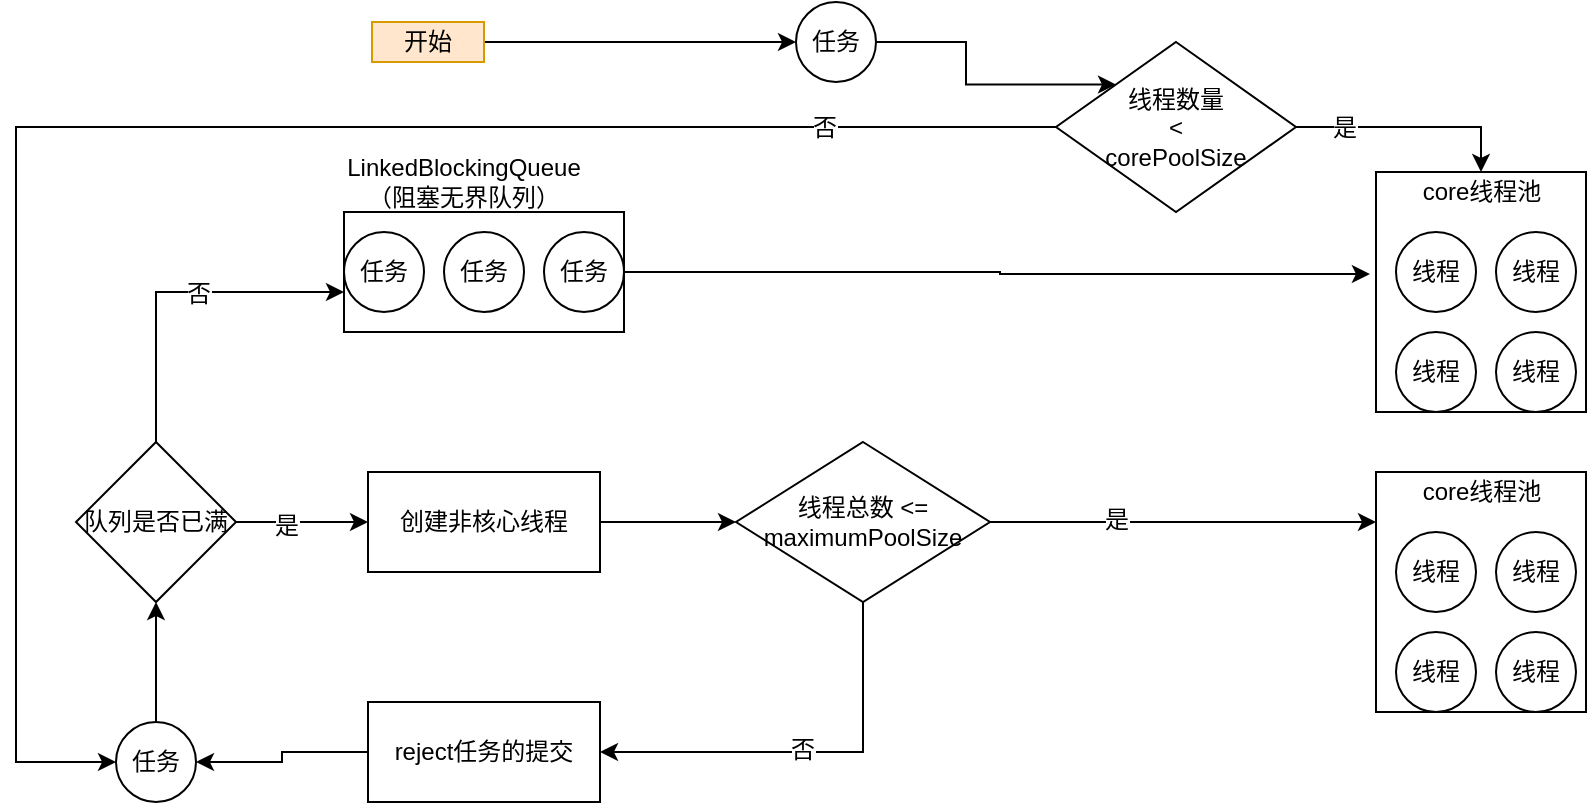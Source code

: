 <mxfile version="12.2.9" type="github" pages="1">
  <diagram id="1mVX_7mcW8gunhQvVgDO" name="第 1 页">
    <mxGraphModel dx="1422" dy="713" grid="1" gridSize="10" guides="1" tooltips="1" connect="1" arrows="1" fold="1" page="1" pageScale="1" pageWidth="827" pageHeight="1169" math="0" shadow="0">
      <root>
        <mxCell id="0"/>
        <mxCell id="1" parent="0"/>
        <mxCell id="MR53GJpDOVaV-Gg2l7jO-1" value="" style="rounded=0;whiteSpace=wrap;html=1;" vertex="1" parent="1">
          <mxGeometry x="690" y="85" width="105" height="120" as="geometry"/>
        </mxCell>
        <mxCell id="MR53GJpDOVaV-Gg2l7jO-2" value="线程" style="ellipse;whiteSpace=wrap;html=1;aspect=fixed;" vertex="1" parent="1">
          <mxGeometry x="700" y="115" width="40" height="40" as="geometry"/>
        </mxCell>
        <mxCell id="MR53GJpDOVaV-Gg2l7jO-3" value="线程" style="ellipse;whiteSpace=wrap;html=1;aspect=fixed;" vertex="1" parent="1">
          <mxGeometry x="750" y="115" width="40" height="40" as="geometry"/>
        </mxCell>
        <mxCell id="MR53GJpDOVaV-Gg2l7jO-5" value="线程" style="ellipse;whiteSpace=wrap;html=1;aspect=fixed;" vertex="1" parent="1">
          <mxGeometry x="700" y="165" width="40" height="40" as="geometry"/>
        </mxCell>
        <mxCell id="MR53GJpDOVaV-Gg2l7jO-6" value="线程" style="ellipse;whiteSpace=wrap;html=1;aspect=fixed;" vertex="1" parent="1">
          <mxGeometry x="750" y="165" width="40" height="40" as="geometry"/>
        </mxCell>
        <mxCell id="MR53GJpDOVaV-Gg2l7jO-7" value="core线程池" style="text;html=1;strokeColor=none;fillColor=none;align=center;verticalAlign=middle;whiteSpace=wrap;rounded=0;" vertex="1" parent="1">
          <mxGeometry x="702.5" y="85" width="80" height="20" as="geometry"/>
        </mxCell>
        <mxCell id="MR53GJpDOVaV-Gg2l7jO-14" value="" style="rounded=0;whiteSpace=wrap;html=1;" vertex="1" parent="1">
          <mxGeometry x="690" y="235" width="105" height="120" as="geometry"/>
        </mxCell>
        <mxCell id="MR53GJpDOVaV-Gg2l7jO-15" value="线程" style="ellipse;whiteSpace=wrap;html=1;aspect=fixed;" vertex="1" parent="1">
          <mxGeometry x="700" y="265" width="40" height="40" as="geometry"/>
        </mxCell>
        <mxCell id="MR53GJpDOVaV-Gg2l7jO-16" value="线程" style="ellipse;whiteSpace=wrap;html=1;aspect=fixed;" vertex="1" parent="1">
          <mxGeometry x="750" y="265" width="40" height="40" as="geometry"/>
        </mxCell>
        <mxCell id="MR53GJpDOVaV-Gg2l7jO-17" value="线程" style="ellipse;whiteSpace=wrap;html=1;aspect=fixed;" vertex="1" parent="1">
          <mxGeometry x="700" y="315" width="40" height="40" as="geometry"/>
        </mxCell>
        <mxCell id="MR53GJpDOVaV-Gg2l7jO-18" value="线程" style="ellipse;whiteSpace=wrap;html=1;aspect=fixed;" vertex="1" parent="1">
          <mxGeometry x="750" y="315" width="40" height="40" as="geometry"/>
        </mxCell>
        <mxCell id="MR53GJpDOVaV-Gg2l7jO-19" value="core线程池" style="text;html=1;strokeColor=none;fillColor=none;align=center;verticalAlign=middle;whiteSpace=wrap;rounded=0;" vertex="1" parent="1">
          <mxGeometry x="702.5" y="235" width="80" height="20" as="geometry"/>
        </mxCell>
        <mxCell id="MR53GJpDOVaV-Gg2l7jO-22" style="edgeStyle=orthogonalEdgeStyle;rounded=0;orthogonalLoop=1;jettySize=auto;html=1;entryX=0.5;entryY=1;entryDx=0;entryDy=0;" edge="1" parent="1" source="MR53GJpDOVaV-Gg2l7jO-20" target="MR53GJpDOVaV-Gg2l7jO-21">
          <mxGeometry relative="1" as="geometry"/>
        </mxCell>
        <mxCell id="MR53GJpDOVaV-Gg2l7jO-20" value="任务" style="ellipse;whiteSpace=wrap;html=1;aspect=fixed;" vertex="1" parent="1">
          <mxGeometry x="60" y="360" width="40" height="40" as="geometry"/>
        </mxCell>
        <mxCell id="MR53GJpDOVaV-Gg2l7jO-29" style="edgeStyle=orthogonalEdgeStyle;rounded=0;orthogonalLoop=1;jettySize=auto;html=1;entryX=0;entryY=0.75;entryDx=0;entryDy=0;entryPerimeter=0;exitX=0.5;exitY=0;exitDx=0;exitDy=0;" edge="1" parent="1" source="MR53GJpDOVaV-Gg2l7jO-21" target="MR53GJpDOVaV-Gg2l7jO-25">
          <mxGeometry relative="1" as="geometry"/>
        </mxCell>
        <mxCell id="MR53GJpDOVaV-Gg2l7jO-30" value="否" style="text;html=1;align=center;verticalAlign=middle;resizable=0;points=[];;labelBackgroundColor=#ffffff;" vertex="1" connectable="0" parent="MR53GJpDOVaV-Gg2l7jO-29">
          <mxGeometry x="0.129" y="-1" relative="1" as="geometry">
            <mxPoint as="offset"/>
          </mxGeometry>
        </mxCell>
        <mxCell id="MR53GJpDOVaV-Gg2l7jO-32" style="edgeStyle=orthogonalEdgeStyle;rounded=0;orthogonalLoop=1;jettySize=auto;html=1;entryX=0;entryY=0.5;entryDx=0;entryDy=0;" edge="1" parent="1" source="MR53GJpDOVaV-Gg2l7jO-21" target="MR53GJpDOVaV-Gg2l7jO-31">
          <mxGeometry relative="1" as="geometry"/>
        </mxCell>
        <mxCell id="MR53GJpDOVaV-Gg2l7jO-33" value="是" style="text;html=1;align=center;verticalAlign=middle;resizable=0;points=[];;labelBackgroundColor=#ffffff;" vertex="1" connectable="0" parent="MR53GJpDOVaV-Gg2l7jO-32">
          <mxGeometry x="-0.236" y="-2" relative="1" as="geometry">
            <mxPoint as="offset"/>
          </mxGeometry>
        </mxCell>
        <mxCell id="MR53GJpDOVaV-Gg2l7jO-21" value="队列是否已满" style="rhombus;whiteSpace=wrap;html=1;" vertex="1" parent="1">
          <mxGeometry x="40" y="220" width="80" height="80" as="geometry"/>
        </mxCell>
        <mxCell id="MR53GJpDOVaV-Gg2l7jO-34" style="edgeStyle=orthogonalEdgeStyle;rounded=0;orthogonalLoop=1;jettySize=auto;html=1;entryX=-0.029;entryY=0.425;entryDx=0;entryDy=0;entryPerimeter=0;" edge="1" parent="1" source="MR53GJpDOVaV-Gg2l7jO-23" target="MR53GJpDOVaV-Gg2l7jO-1">
          <mxGeometry relative="1" as="geometry"/>
        </mxCell>
        <mxCell id="MR53GJpDOVaV-Gg2l7jO-23" value="" style="rounded=0;whiteSpace=wrap;html=1;" vertex="1" parent="1">
          <mxGeometry x="174" y="105" width="140" height="60" as="geometry"/>
        </mxCell>
        <mxCell id="MR53GJpDOVaV-Gg2l7jO-25" value="任务" style="ellipse;whiteSpace=wrap;html=1;aspect=fixed;" vertex="1" parent="1">
          <mxGeometry x="174" y="115" width="40" height="40" as="geometry"/>
        </mxCell>
        <mxCell id="MR53GJpDOVaV-Gg2l7jO-26" value="任务" style="ellipse;whiteSpace=wrap;html=1;aspect=fixed;" vertex="1" parent="1">
          <mxGeometry x="224" y="115" width="40" height="40" as="geometry"/>
        </mxCell>
        <mxCell id="MR53GJpDOVaV-Gg2l7jO-27" value="任务" style="ellipse;whiteSpace=wrap;html=1;aspect=fixed;" vertex="1" parent="1">
          <mxGeometry x="274" y="115" width="40" height="40" as="geometry"/>
        </mxCell>
        <mxCell id="MR53GJpDOVaV-Gg2l7jO-28" value="LinkedBlockingQueue&lt;br&gt;（阻塞无界队列）" style="text;html=1;strokeColor=none;fillColor=none;align=center;verticalAlign=middle;whiteSpace=wrap;rounded=0;" vertex="1" parent="1">
          <mxGeometry x="154" y="85" width="160" height="10" as="geometry"/>
        </mxCell>
        <mxCell id="MR53GJpDOVaV-Gg2l7jO-38" style="edgeStyle=orthogonalEdgeStyle;rounded=0;orthogonalLoop=1;jettySize=auto;html=1;" edge="1" parent="1" source="MR53GJpDOVaV-Gg2l7jO-31" target="MR53GJpDOVaV-Gg2l7jO-35">
          <mxGeometry relative="1" as="geometry"/>
        </mxCell>
        <mxCell id="MR53GJpDOVaV-Gg2l7jO-31" value="创建非核心线程" style="rounded=0;whiteSpace=wrap;html=1;" vertex="1" parent="1">
          <mxGeometry x="186" y="235" width="116" height="50" as="geometry"/>
        </mxCell>
        <mxCell id="MR53GJpDOVaV-Gg2l7jO-36" style="edgeStyle=orthogonalEdgeStyle;rounded=0;orthogonalLoop=1;jettySize=auto;html=1;" edge="1" parent="1" source="MR53GJpDOVaV-Gg2l7jO-35">
          <mxGeometry relative="1" as="geometry">
            <mxPoint x="690" y="260" as="targetPoint"/>
          </mxGeometry>
        </mxCell>
        <mxCell id="MR53GJpDOVaV-Gg2l7jO-37" value="是" style="text;html=1;align=center;verticalAlign=middle;resizable=0;points=[];;labelBackgroundColor=#ffffff;" vertex="1" connectable="0" parent="MR53GJpDOVaV-Gg2l7jO-36">
          <mxGeometry x="-0.347" y="1" relative="1" as="geometry">
            <mxPoint as="offset"/>
          </mxGeometry>
        </mxCell>
        <mxCell id="MR53GJpDOVaV-Gg2l7jO-41" style="edgeStyle=orthogonalEdgeStyle;rounded=0;orthogonalLoop=1;jettySize=auto;html=1;entryX=1;entryY=0.5;entryDx=0;entryDy=0;" edge="1" parent="1" source="MR53GJpDOVaV-Gg2l7jO-35" target="MR53GJpDOVaV-Gg2l7jO-40">
          <mxGeometry relative="1" as="geometry">
            <Array as="points">
              <mxPoint x="434" y="375"/>
            </Array>
          </mxGeometry>
        </mxCell>
        <mxCell id="MR53GJpDOVaV-Gg2l7jO-42" value="否" style="text;html=1;align=center;verticalAlign=middle;resizable=0;points=[];;labelBackgroundColor=#ffffff;" vertex="1" connectable="0" parent="MR53GJpDOVaV-Gg2l7jO-41">
          <mxGeometry x="-0.283" y="-31" relative="1" as="geometry">
            <mxPoint as="offset"/>
          </mxGeometry>
        </mxCell>
        <mxCell id="MR53GJpDOVaV-Gg2l7jO-35" value="线程总数 &amp;lt;= maximumPoolSize" style="rhombus;whiteSpace=wrap;html=1;" vertex="1" parent="1">
          <mxGeometry x="370" y="220" width="127" height="80" as="geometry"/>
        </mxCell>
        <mxCell id="MR53GJpDOVaV-Gg2l7jO-43" style="edgeStyle=orthogonalEdgeStyle;rounded=0;orthogonalLoop=1;jettySize=auto;html=1;entryX=1;entryY=0.5;entryDx=0;entryDy=0;" edge="1" parent="1" source="MR53GJpDOVaV-Gg2l7jO-40" target="MR53GJpDOVaV-Gg2l7jO-20">
          <mxGeometry relative="1" as="geometry"/>
        </mxCell>
        <mxCell id="MR53GJpDOVaV-Gg2l7jO-40" value="reject任务的提交" style="rounded=0;whiteSpace=wrap;html=1;" vertex="1" parent="1">
          <mxGeometry x="186" y="350" width="116" height="50" as="geometry"/>
        </mxCell>
        <mxCell id="MR53GJpDOVaV-Gg2l7jO-46" style="edgeStyle=orthogonalEdgeStyle;rounded=0;orthogonalLoop=1;jettySize=auto;html=1;entryX=0;entryY=0;entryDx=0;entryDy=0;" edge="1" parent="1" source="MR53GJpDOVaV-Gg2l7jO-44" target="MR53GJpDOVaV-Gg2l7jO-45">
          <mxGeometry relative="1" as="geometry"/>
        </mxCell>
        <mxCell id="MR53GJpDOVaV-Gg2l7jO-44" value="任务" style="ellipse;whiteSpace=wrap;html=1;aspect=fixed;" vertex="1" parent="1">
          <mxGeometry x="400" width="40" height="40" as="geometry"/>
        </mxCell>
        <mxCell id="MR53GJpDOVaV-Gg2l7jO-47" style="edgeStyle=orthogonalEdgeStyle;rounded=0;orthogonalLoop=1;jettySize=auto;html=1;entryX=0.5;entryY=0;entryDx=0;entryDy=0;" edge="1" parent="1" source="MR53GJpDOVaV-Gg2l7jO-45" target="MR53GJpDOVaV-Gg2l7jO-7">
          <mxGeometry relative="1" as="geometry"/>
        </mxCell>
        <mxCell id="MR53GJpDOVaV-Gg2l7jO-48" value="是" style="text;html=1;align=center;verticalAlign=middle;resizable=0;points=[];;labelBackgroundColor=#ffffff;" vertex="1" connectable="0" parent="MR53GJpDOVaV-Gg2l7jO-47">
          <mxGeometry x="-0.59" relative="1" as="geometry">
            <mxPoint as="offset"/>
          </mxGeometry>
        </mxCell>
        <mxCell id="MR53GJpDOVaV-Gg2l7jO-49" style="edgeStyle=orthogonalEdgeStyle;rounded=0;orthogonalLoop=1;jettySize=auto;html=1;entryX=0;entryY=0.5;entryDx=0;entryDy=0;" edge="1" parent="1" source="MR53GJpDOVaV-Gg2l7jO-45" target="MR53GJpDOVaV-Gg2l7jO-20">
          <mxGeometry relative="1" as="geometry">
            <Array as="points">
              <mxPoint x="10" y="63"/>
              <mxPoint x="10" y="380"/>
            </Array>
          </mxGeometry>
        </mxCell>
        <mxCell id="MR53GJpDOVaV-Gg2l7jO-50" value="否" style="text;html=1;align=center;verticalAlign=middle;resizable=0;points=[];;labelBackgroundColor=#ffffff;" vertex="1" connectable="0" parent="MR53GJpDOVaV-Gg2l7jO-49">
          <mxGeometry x="-0.739" relative="1" as="geometry">
            <mxPoint as="offset"/>
          </mxGeometry>
        </mxCell>
        <mxCell id="MR53GJpDOVaV-Gg2l7jO-45" value="线程数量&lt;br&gt;&amp;lt;&lt;br&gt;corePoolSize" style="rhombus;whiteSpace=wrap;html=1;" vertex="1" parent="1">
          <mxGeometry x="530" y="20" width="120" height="85" as="geometry"/>
        </mxCell>
        <mxCell id="MR53GJpDOVaV-Gg2l7jO-52" style="edgeStyle=orthogonalEdgeStyle;rounded=0;orthogonalLoop=1;jettySize=auto;html=1;" edge="1" parent="1" source="MR53GJpDOVaV-Gg2l7jO-51" target="MR53GJpDOVaV-Gg2l7jO-44">
          <mxGeometry relative="1" as="geometry"/>
        </mxCell>
        <mxCell id="MR53GJpDOVaV-Gg2l7jO-51" value="开始" style="rounded=1;whiteSpace=wrap;html=1;arcSize=0;fillColor=#ffe6cc;strokeColor=#d79b00;" vertex="1" parent="1">
          <mxGeometry x="188" y="10" width="56" height="20" as="geometry"/>
        </mxCell>
      </root>
    </mxGraphModel>
  </diagram>
</mxfile>
